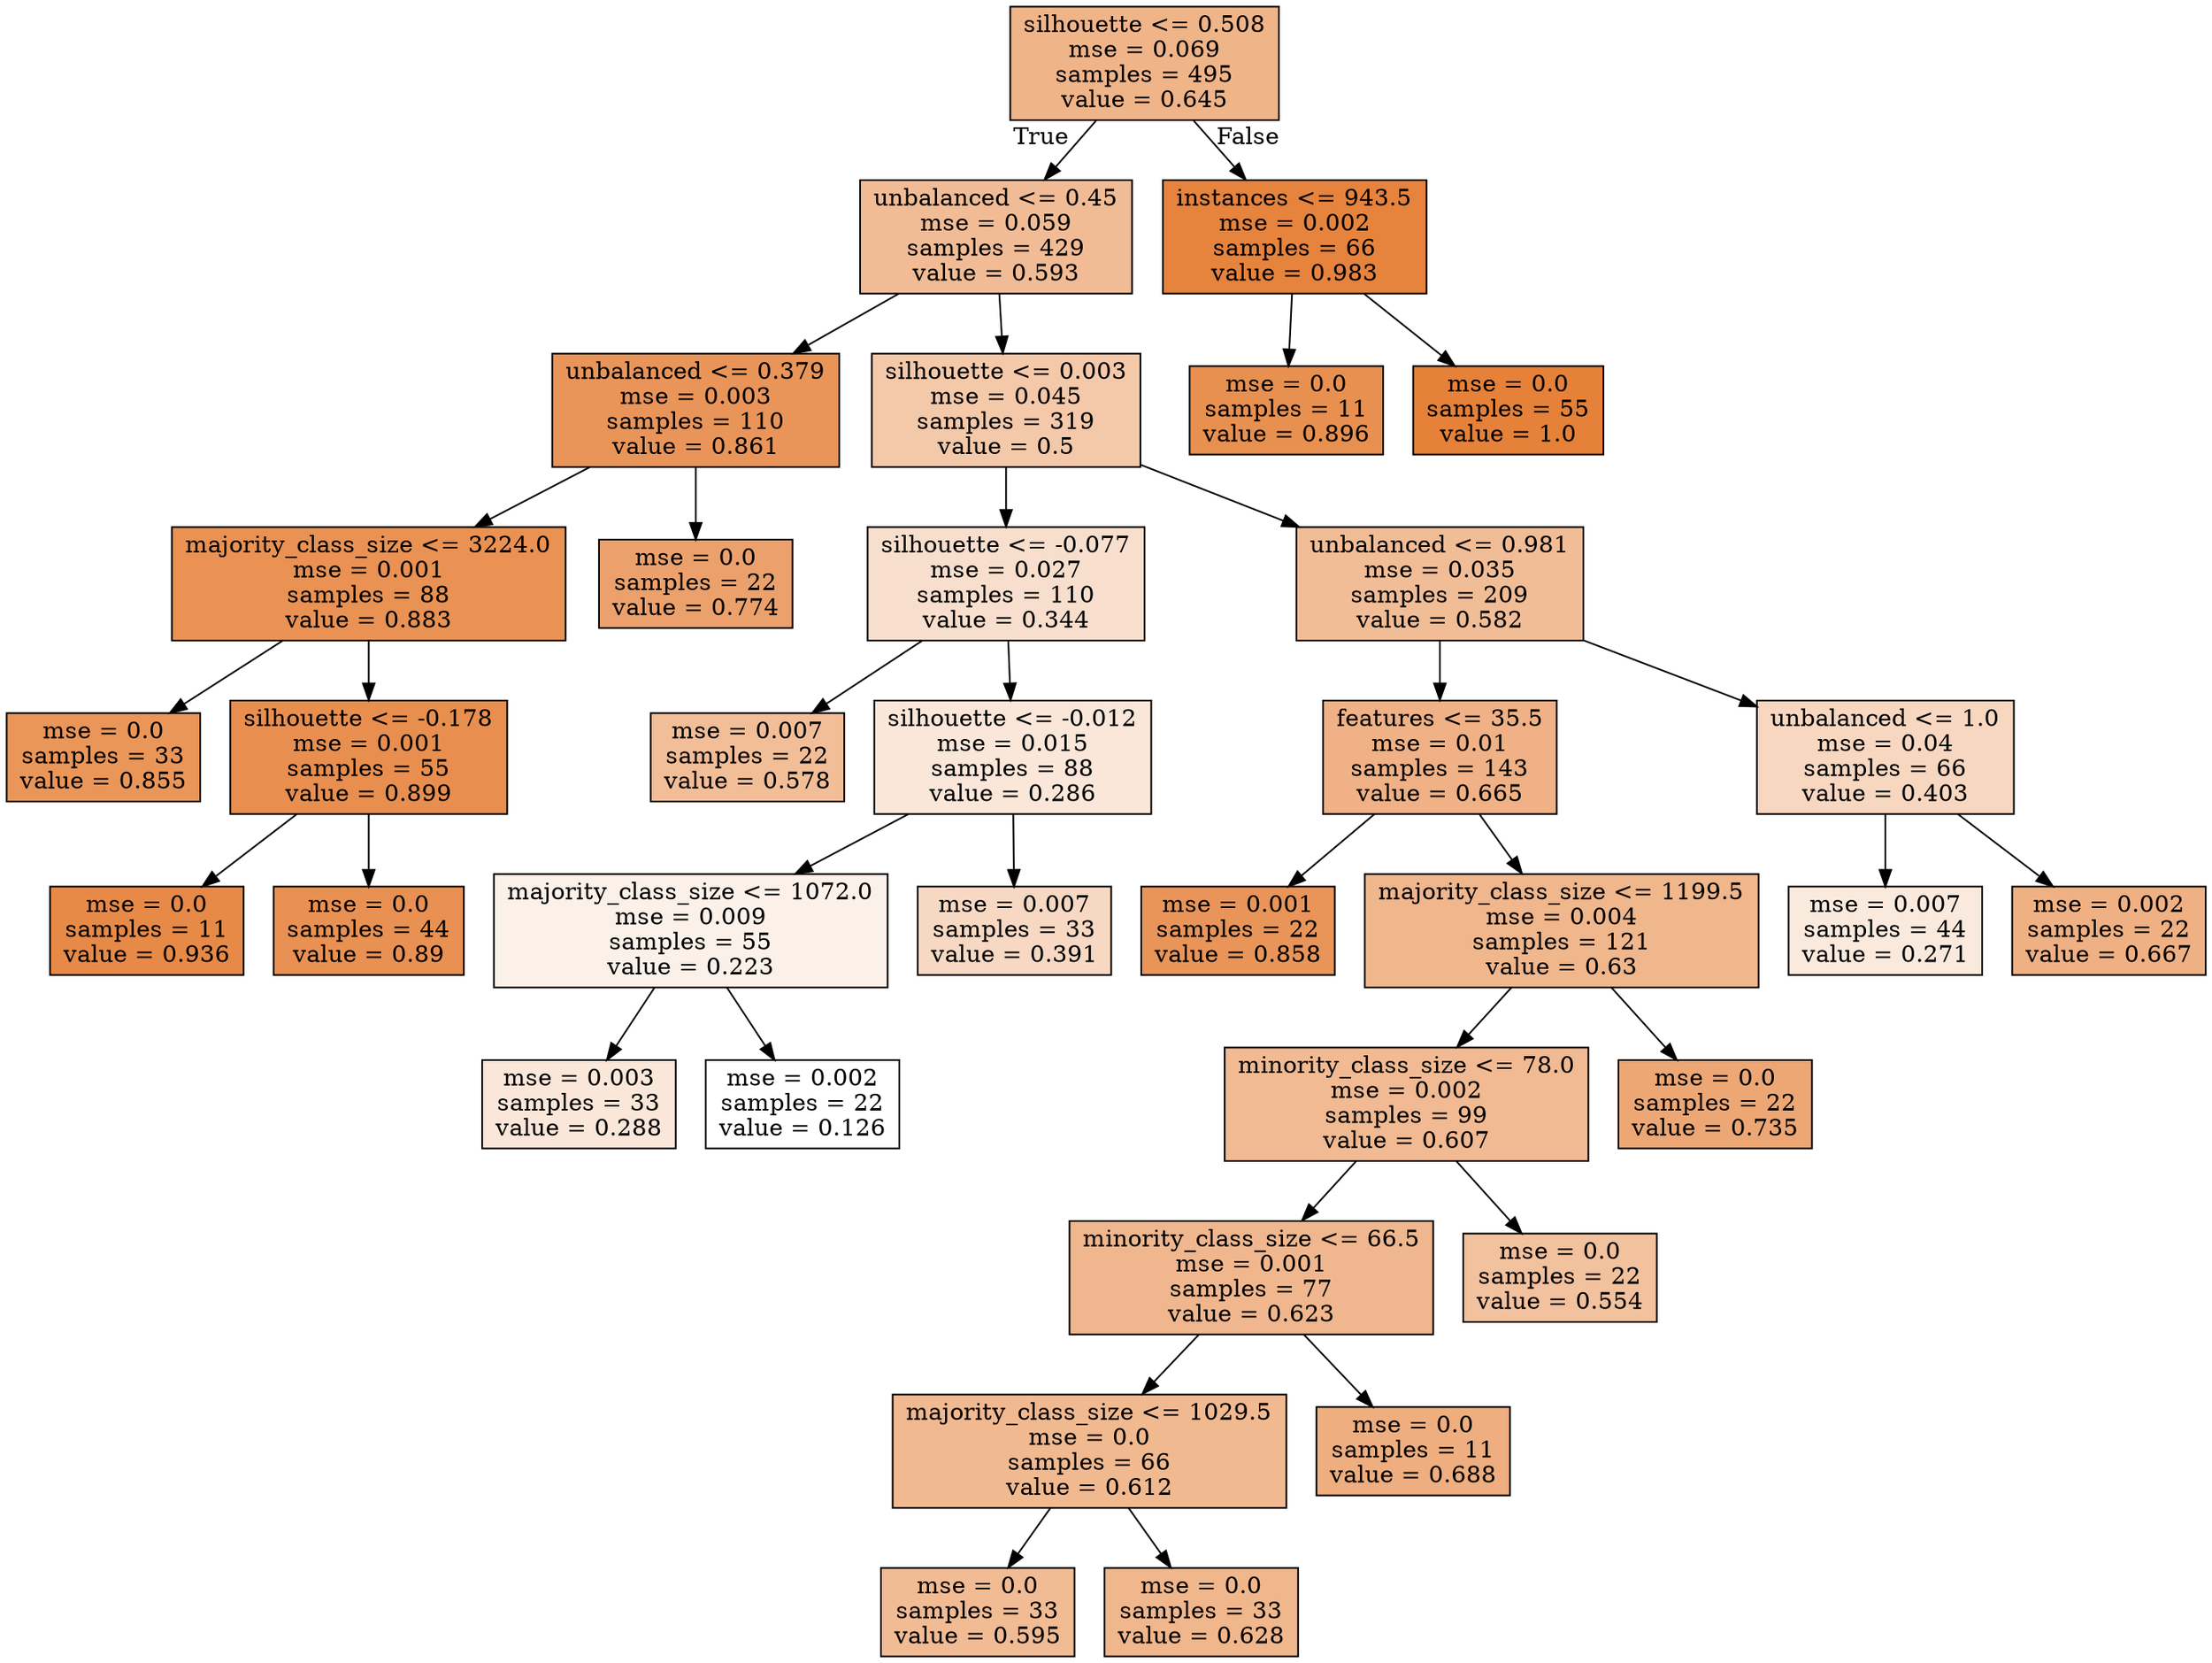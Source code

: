 digraph Tree {
node [shape=box, style="filled", color="black"] ;
0 [label="silhouette <= 0.508\nmse = 0.069\nsamples = 495\nvalue = 0.645", fillcolor="#e5813997"] ;
1 [label="unbalanced <= 0.45\nmse = 0.059\nsamples = 429\nvalue = 0.593", fillcolor="#e5813988"] ;
0 -> 1 [labeldistance=2.5, labelangle=45, headlabel="True"] ;
2 [label="unbalanced <= 0.379\nmse = 0.003\nsamples = 110\nvalue = 0.861", fillcolor="#e58139d6"] ;
1 -> 2 ;
3 [label="majority_class_size <= 3224.0\nmse = 0.001\nsamples = 88\nvalue = 0.883", fillcolor="#e58139dd"] ;
2 -> 3 ;
4 [label="mse = 0.0\nsamples = 33\nvalue = 0.855", fillcolor="#e58139d5"] ;
3 -> 4 ;
5 [label="silhouette <= -0.178\nmse = 0.001\nsamples = 55\nvalue = 0.899", fillcolor="#e58139e2"] ;
3 -> 5 ;
6 [label="mse = 0.0\nsamples = 11\nvalue = 0.936", fillcolor="#e58139ec"] ;
5 -> 6 ;
7 [label="mse = 0.0\nsamples = 44\nvalue = 0.89", fillcolor="#e58139df"] ;
5 -> 7 ;
8 [label="mse = 0.0\nsamples = 22\nvalue = 0.774", fillcolor="#e58139bd"] ;
2 -> 8 ;
9 [label="silhouette <= 0.003\nmse = 0.045\nsamples = 319\nvalue = 0.5", fillcolor="#e581396d"] ;
1 -> 9 ;
10 [label="silhouette <= -0.077\nmse = 0.027\nsamples = 110\nvalue = 0.344", fillcolor="#e5813940"] ;
9 -> 10 ;
11 [label="mse = 0.007\nsamples = 22\nvalue = 0.578", fillcolor="#e5813984"] ;
10 -> 11 ;
12 [label="silhouette <= -0.012\nmse = 0.015\nsamples = 88\nvalue = 0.286", fillcolor="#e581392f"] ;
10 -> 12 ;
13 [label="majority_class_size <= 1072.0\nmse = 0.009\nsamples = 55\nvalue = 0.223", fillcolor="#e581391c"] ;
12 -> 13 ;
14 [label="mse = 0.003\nsamples = 33\nvalue = 0.288", fillcolor="#e581392f"] ;
13 -> 14 ;
15 [label="mse = 0.002\nsamples = 22\nvalue = 0.126", fillcolor="#e5813900"] ;
13 -> 15 ;
16 [label="mse = 0.007\nsamples = 33\nvalue = 0.391", fillcolor="#e581394d"] ;
12 -> 16 ;
17 [label="unbalanced <= 0.981\nmse = 0.035\nsamples = 209\nvalue = 0.582", fillcolor="#e5813985"] ;
9 -> 17 ;
18 [label="features <= 35.5\nmse = 0.01\nsamples = 143\nvalue = 0.665", fillcolor="#e581399d"] ;
17 -> 18 ;
19 [label="mse = 0.001\nsamples = 22\nvalue = 0.858", fillcolor="#e58139d6"] ;
18 -> 19 ;
20 [label="majority_class_size <= 1199.5\nmse = 0.004\nsamples = 121\nvalue = 0.63", fillcolor="#e5813993"] ;
18 -> 20 ;
21 [label="minority_class_size <= 78.0\nmse = 0.002\nsamples = 99\nvalue = 0.607", fillcolor="#e581398c"] ;
20 -> 21 ;
22 [label="minority_class_size <= 66.5\nmse = 0.001\nsamples = 77\nvalue = 0.623", fillcolor="#e5813991"] ;
21 -> 22 ;
23 [label="majority_class_size <= 1029.5\nmse = 0.0\nsamples = 66\nvalue = 0.612", fillcolor="#e581398e"] ;
22 -> 23 ;
24 [label="mse = 0.0\nsamples = 33\nvalue = 0.595", fillcolor="#e5813989"] ;
23 -> 24 ;
25 [label="mse = 0.0\nsamples = 33\nvalue = 0.628", fillcolor="#e5813993"] ;
23 -> 25 ;
26 [label="mse = 0.0\nsamples = 11\nvalue = 0.688", fillcolor="#e58139a4"] ;
22 -> 26 ;
27 [label="mse = 0.0\nsamples = 22\nvalue = 0.554", fillcolor="#e581397d"] ;
21 -> 27 ;
28 [label="mse = 0.0\nsamples = 22\nvalue = 0.735", fillcolor="#e58139b2"] ;
20 -> 28 ;
29 [label="unbalanced <= 1.0\nmse = 0.04\nsamples = 66\nvalue = 0.403", fillcolor="#e5813951"] ;
17 -> 29 ;
30 [label="mse = 0.007\nsamples = 44\nvalue = 0.271", fillcolor="#e581392a"] ;
29 -> 30 ;
31 [label="mse = 0.002\nsamples = 22\nvalue = 0.667", fillcolor="#e581399e"] ;
29 -> 31 ;
32 [label="instances <= 943.5\nmse = 0.002\nsamples = 66\nvalue = 0.983", fillcolor="#e58139fa"] ;
0 -> 32 [labeldistance=2.5, labelangle=-45, headlabel="False"] ;
33 [label="mse = 0.0\nsamples = 11\nvalue = 0.896", fillcolor="#e58139e1"] ;
32 -> 33 ;
34 [label="mse = 0.0\nsamples = 55\nvalue = 1.0", fillcolor="#e58139ff"] ;
32 -> 34 ;
}